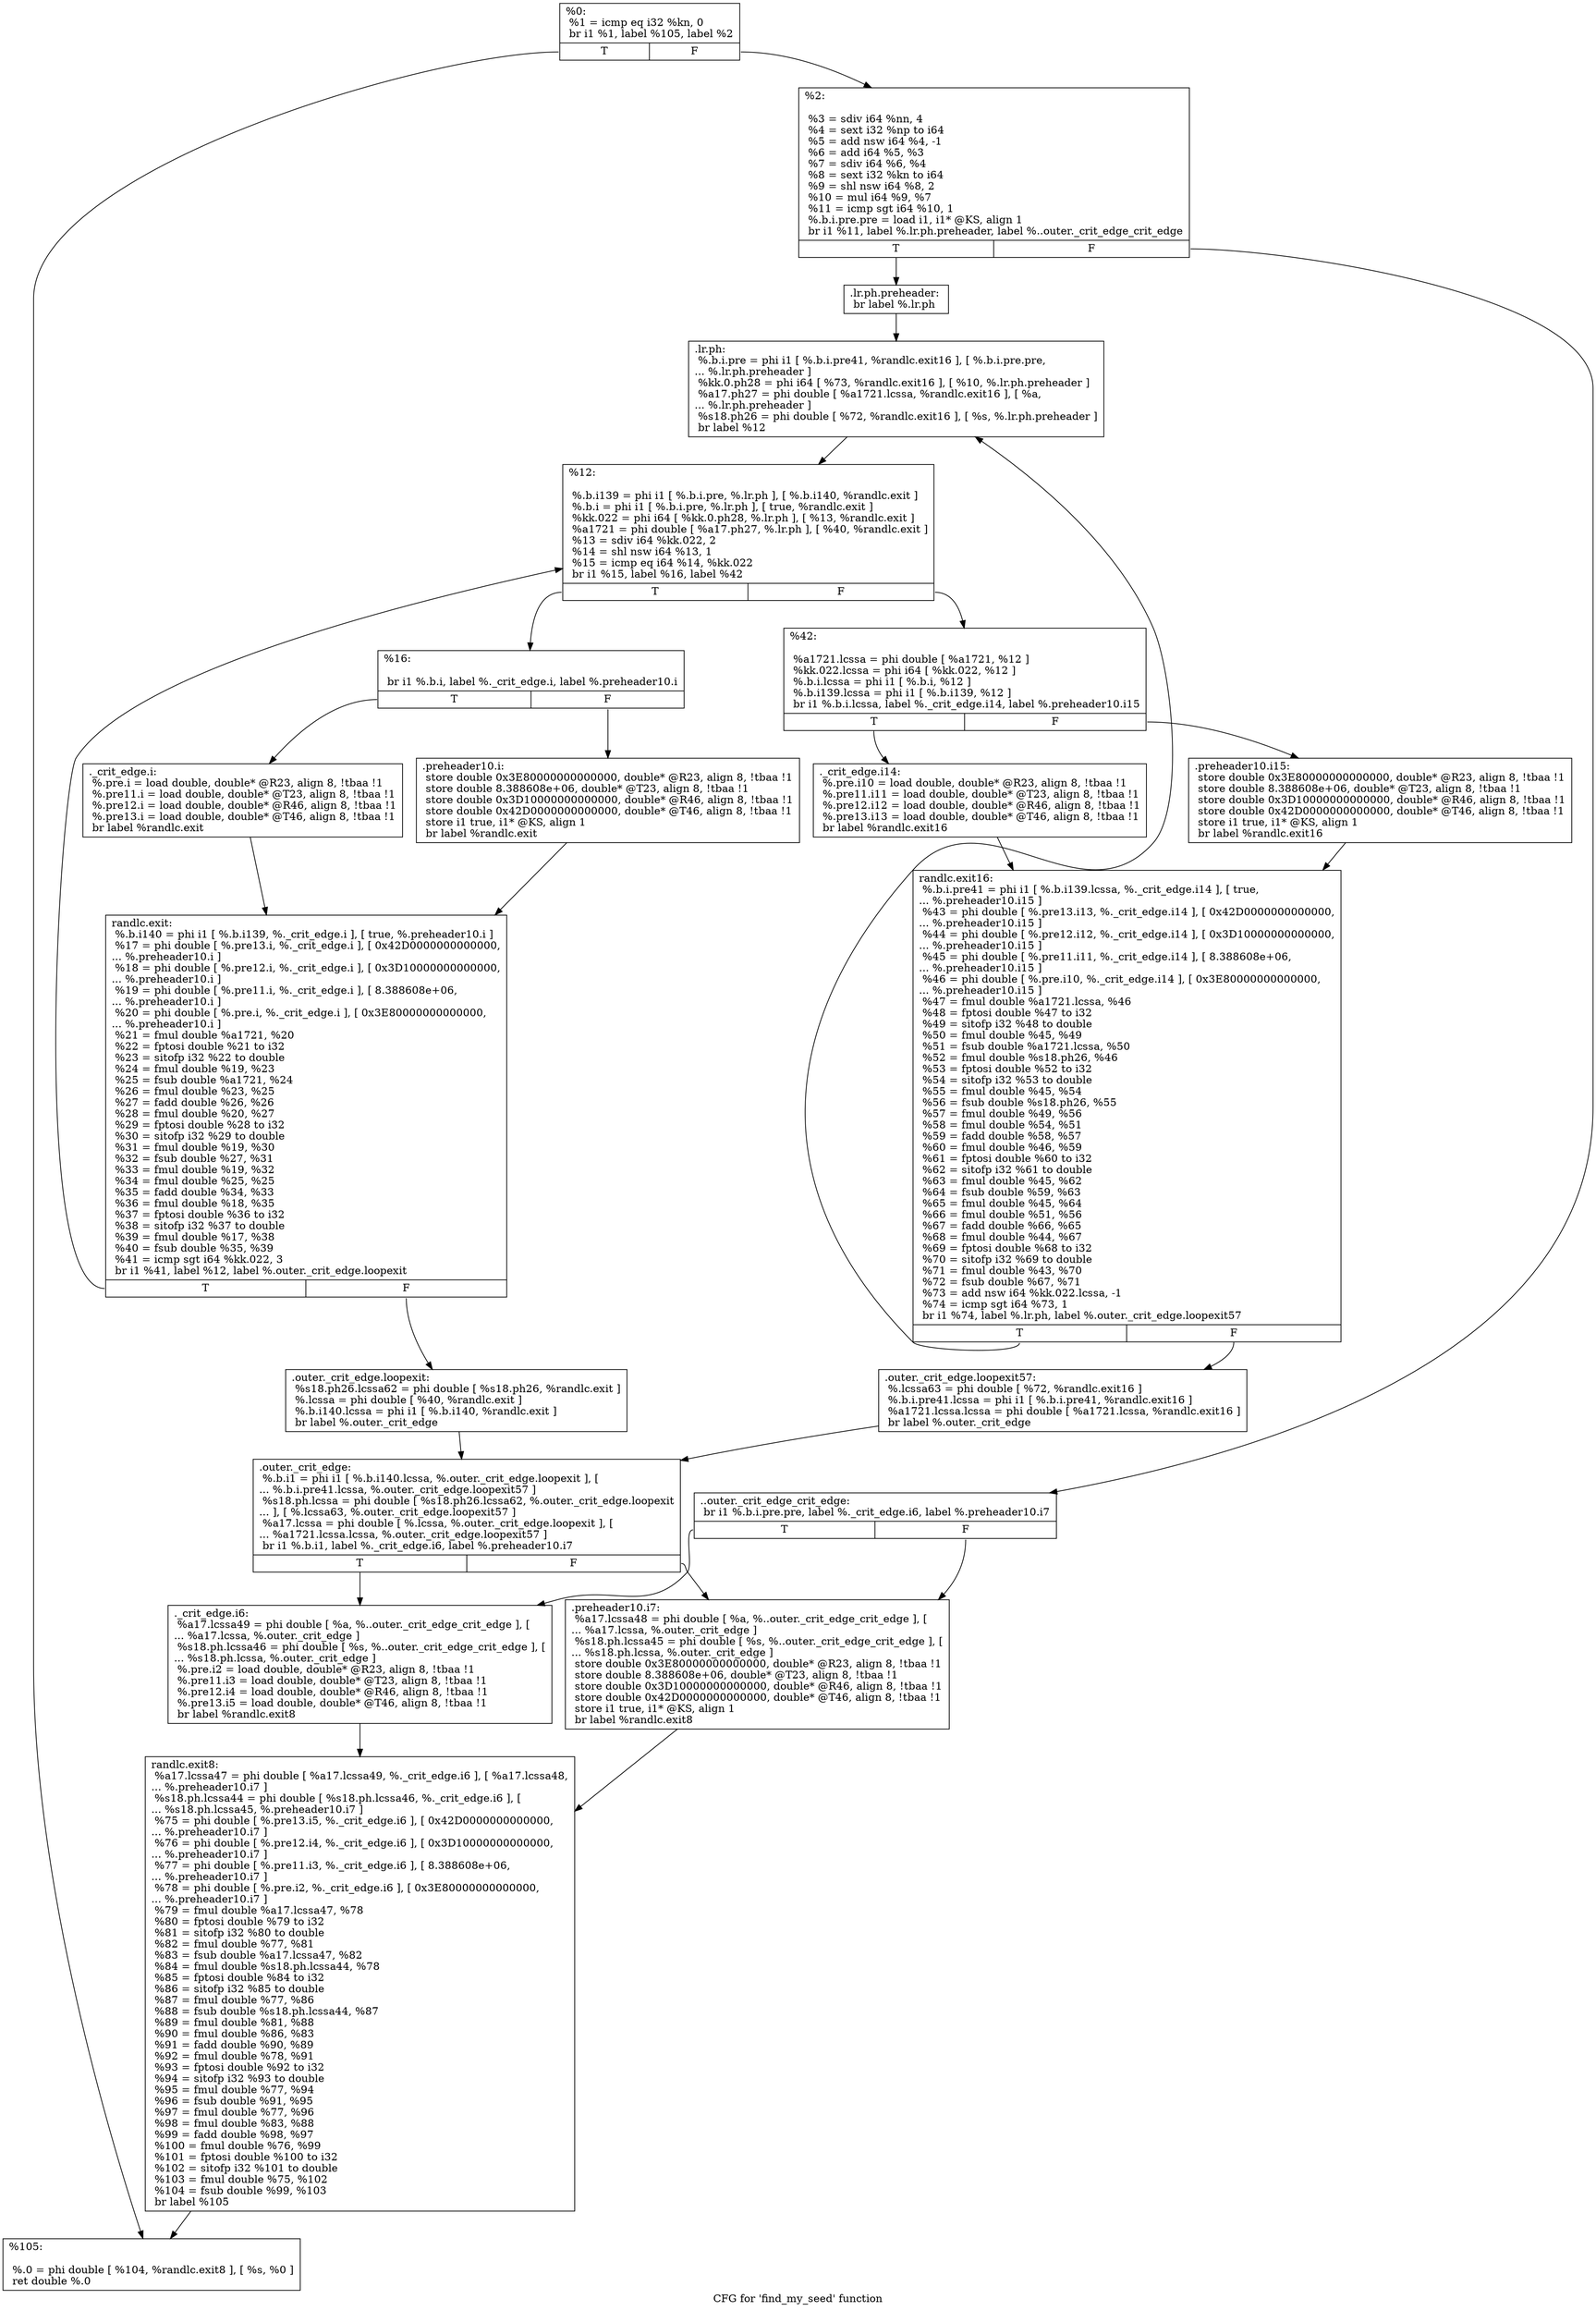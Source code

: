 digraph "CFG for 'find_my_seed' function" {
	label="CFG for 'find_my_seed' function";

	Node0x5f4fe90 [shape=record,label="{%0:\l  %1 = icmp eq i32 %kn, 0\l  br i1 %1, label %105, label %2\l|{<s0>T|<s1>F}}"];
	Node0x5f4fe90:s0 -> Node0x5f504d0;
	Node0x5f4fe90:s1 -> Node0x5f4fee0;
	Node0x5f4fee0 [shape=record,label="{%2:\l\l  %3 = sdiv i64 %nn, 4\l  %4 = sext i32 %np to i64\l  %5 = add nsw i64 %4, -1\l  %6 = add i64 %5, %3\l  %7 = sdiv i64 %6, %4\l  %8 = sext i32 %kn to i64\l  %9 = shl nsw i64 %8, 2\l  %10 = mul i64 %9, %7\l  %11 = icmp sgt i64 %10, 1\l  %.b.i.pre.pre = load i1, i1* @KS, align 1\l  br i1 %11, label %.lr.ph.preheader, label %..outer._crit_edge_crit_edge\l|{<s0>T|<s1>F}}"];
	Node0x5f4fee0:s0 -> Node0x5f4ff30;
	Node0x5f4fee0:s1 -> Node0x5f4ff80;
	Node0x5f4ff30 [shape=record,label="{.lr.ph.preheader:                                 \l  br label %.lr.ph\l}"];
	Node0x5f4ff30 -> Node0x5f4ffd0;
	Node0x5f4ff80 [shape=record,label="{..outer._crit_edge_crit_edge:                     \l  br i1 %.b.i.pre.pre, label %._crit_edge.i6, label %.preheader10.i7\l|{<s0>T|<s1>F}}"];
	Node0x5f4ff80:s0 -> Node0x5f503e0;
	Node0x5f4ff80:s1 -> Node0x5f50430;
	Node0x5f4ffd0 [shape=record,label="{.lr.ph:                                           \l  %.b.i.pre = phi i1 [ %.b.i.pre41, %randlc.exit16 ], [ %.b.i.pre.pre,\l... %.lr.ph.preheader ]\l  %kk.0.ph28 = phi i64 [ %73, %randlc.exit16 ], [ %10, %.lr.ph.preheader ]\l  %a17.ph27 = phi double [ %a1721.lcssa, %randlc.exit16 ], [ %a,\l... %.lr.ph.preheader ]\l  %s18.ph26 = phi double [ %72, %randlc.exit16 ], [ %s, %.lr.ph.preheader ]\l  br label %12\l}"];
	Node0x5f4ffd0 -> Node0x5f50020;
	Node0x5f50020 [shape=record,label="{%12:\l\l  %.b.i139 = phi i1 [ %.b.i.pre, %.lr.ph ], [ %.b.i140, %randlc.exit ]\l  %.b.i = phi i1 [ %.b.i.pre, %.lr.ph ], [ true, %randlc.exit ]\l  %kk.022 = phi i64 [ %kk.0.ph28, %.lr.ph ], [ %13, %randlc.exit ]\l  %a1721 = phi double [ %a17.ph27, %.lr.ph ], [ %40, %randlc.exit ]\l  %13 = sdiv i64 %kk.022, 2\l  %14 = shl nsw i64 %13, 1\l  %15 = icmp eq i64 %14, %kk.022\l  br i1 %15, label %16, label %42\l|{<s0>T|<s1>F}}"];
	Node0x5f50020:s0 -> Node0x5f50070;
	Node0x5f50020:s1 -> Node0x5f501b0;
	Node0x5f50070 [shape=record,label="{%16:\l\l  br i1 %.b.i, label %._crit_edge.i, label %.preheader10.i\l|{<s0>T|<s1>F}}"];
	Node0x5f50070:s0 -> Node0x5f500c0;
	Node0x5f50070:s1 -> Node0x5f50110;
	Node0x5f500c0 [shape=record,label="{._crit_edge.i:                                    \l  %.pre.i = load double, double* @R23, align 8, !tbaa !1\l  %.pre11.i = load double, double* @T23, align 8, !tbaa !1\l  %.pre12.i = load double, double* @R46, align 8, !tbaa !1\l  %.pre13.i = load double, double* @T46, align 8, !tbaa !1\l  br label %randlc.exit\l}"];
	Node0x5f500c0 -> Node0x5f50160;
	Node0x5f50110 [shape=record,label="{.preheader10.i:                                   \l  store double 0x3E80000000000000, double* @R23, align 8, !tbaa !1\l  store double 8.388608e+06, double* @T23, align 8, !tbaa !1\l  store double 0x3D10000000000000, double* @R46, align 8, !tbaa !1\l  store double 0x42D0000000000000, double* @T46, align 8, !tbaa !1\l  store i1 true, i1* @KS, align 1\l  br label %randlc.exit\l}"];
	Node0x5f50110 -> Node0x5f50160;
	Node0x5f50160 [shape=record,label="{randlc.exit:                                      \l  %.b.i140 = phi i1 [ %.b.i139, %._crit_edge.i ], [ true, %.preheader10.i ]\l  %17 = phi double [ %.pre13.i, %._crit_edge.i ], [ 0x42D0000000000000,\l... %.preheader10.i ]\l  %18 = phi double [ %.pre12.i, %._crit_edge.i ], [ 0x3D10000000000000,\l... %.preheader10.i ]\l  %19 = phi double [ %.pre11.i, %._crit_edge.i ], [ 8.388608e+06,\l... %.preheader10.i ]\l  %20 = phi double [ %.pre.i, %._crit_edge.i ], [ 0x3E80000000000000,\l... %.preheader10.i ]\l  %21 = fmul double %a1721, %20\l  %22 = fptosi double %21 to i32\l  %23 = sitofp i32 %22 to double\l  %24 = fmul double %19, %23\l  %25 = fsub double %a1721, %24\l  %26 = fmul double %23, %25\l  %27 = fadd double %26, %26\l  %28 = fmul double %20, %27\l  %29 = fptosi double %28 to i32\l  %30 = sitofp i32 %29 to double\l  %31 = fmul double %19, %30\l  %32 = fsub double %27, %31\l  %33 = fmul double %19, %32\l  %34 = fmul double %25, %25\l  %35 = fadd double %34, %33\l  %36 = fmul double %18, %35\l  %37 = fptosi double %36 to i32\l  %38 = sitofp i32 %37 to double\l  %39 = fmul double %17, %38\l  %40 = fsub double %35, %39\l  %41 = icmp sgt i64 %kk.022, 3\l  br i1 %41, label %12, label %.outer._crit_edge.loopexit\l|{<s0>T|<s1>F}}"];
	Node0x5f50160:s0 -> Node0x5f50020;
	Node0x5f50160:s1 -> Node0x5f502f0;
	Node0x5f501b0 [shape=record,label="{%42:\l\l  %a1721.lcssa = phi double [ %a1721, %12 ]\l  %kk.022.lcssa = phi i64 [ %kk.022, %12 ]\l  %.b.i.lcssa = phi i1 [ %.b.i, %12 ]\l  %.b.i139.lcssa = phi i1 [ %.b.i139, %12 ]\l  br i1 %.b.i.lcssa, label %._crit_edge.i14, label %.preheader10.i15\l|{<s0>T|<s1>F}}"];
	Node0x5f501b0:s0 -> Node0x5f50200;
	Node0x5f501b0:s1 -> Node0x5f50250;
	Node0x5f50200 [shape=record,label="{._crit_edge.i14:                                  \l  %.pre.i10 = load double, double* @R23, align 8, !tbaa !1\l  %.pre11.i11 = load double, double* @T23, align 8, !tbaa !1\l  %.pre12.i12 = load double, double* @R46, align 8, !tbaa !1\l  %.pre13.i13 = load double, double* @T46, align 8, !tbaa !1\l  br label %randlc.exit16\l}"];
	Node0x5f50200 -> Node0x5f502a0;
	Node0x5f50250 [shape=record,label="{.preheader10.i15:                                 \l  store double 0x3E80000000000000, double* @R23, align 8, !tbaa !1\l  store double 8.388608e+06, double* @T23, align 8, !tbaa !1\l  store double 0x3D10000000000000, double* @R46, align 8, !tbaa !1\l  store double 0x42D0000000000000, double* @T46, align 8, !tbaa !1\l  store i1 true, i1* @KS, align 1\l  br label %randlc.exit16\l}"];
	Node0x5f50250 -> Node0x5f502a0;
	Node0x5f502a0 [shape=record,label="{randlc.exit16:                                    \l  %.b.i.pre41 = phi i1 [ %.b.i139.lcssa, %._crit_edge.i14 ], [ true,\l... %.preheader10.i15 ]\l  %43 = phi double [ %.pre13.i13, %._crit_edge.i14 ], [ 0x42D0000000000000,\l... %.preheader10.i15 ]\l  %44 = phi double [ %.pre12.i12, %._crit_edge.i14 ], [ 0x3D10000000000000,\l... %.preheader10.i15 ]\l  %45 = phi double [ %.pre11.i11, %._crit_edge.i14 ], [ 8.388608e+06,\l... %.preheader10.i15 ]\l  %46 = phi double [ %.pre.i10, %._crit_edge.i14 ], [ 0x3E80000000000000,\l... %.preheader10.i15 ]\l  %47 = fmul double %a1721.lcssa, %46\l  %48 = fptosi double %47 to i32\l  %49 = sitofp i32 %48 to double\l  %50 = fmul double %45, %49\l  %51 = fsub double %a1721.lcssa, %50\l  %52 = fmul double %s18.ph26, %46\l  %53 = fptosi double %52 to i32\l  %54 = sitofp i32 %53 to double\l  %55 = fmul double %45, %54\l  %56 = fsub double %s18.ph26, %55\l  %57 = fmul double %49, %56\l  %58 = fmul double %54, %51\l  %59 = fadd double %58, %57\l  %60 = fmul double %46, %59\l  %61 = fptosi double %60 to i32\l  %62 = sitofp i32 %61 to double\l  %63 = fmul double %45, %62\l  %64 = fsub double %59, %63\l  %65 = fmul double %45, %64\l  %66 = fmul double %51, %56\l  %67 = fadd double %66, %65\l  %68 = fmul double %44, %67\l  %69 = fptosi double %68 to i32\l  %70 = sitofp i32 %69 to double\l  %71 = fmul double %43, %70\l  %72 = fsub double %67, %71\l  %73 = add nsw i64 %kk.022.lcssa, -1\l  %74 = icmp sgt i64 %73, 1\l  br i1 %74, label %.lr.ph, label %.outer._crit_edge.loopexit57\l|{<s0>T|<s1>F}}"];
	Node0x5f502a0:s0 -> Node0x5f4ffd0;
	Node0x5f502a0:s1 -> Node0x5f50340;
	Node0x5f502f0 [shape=record,label="{.outer._crit_edge.loopexit:                       \l  %s18.ph26.lcssa62 = phi double [ %s18.ph26, %randlc.exit ]\l  %.lcssa = phi double [ %40, %randlc.exit ]\l  %.b.i140.lcssa = phi i1 [ %.b.i140, %randlc.exit ]\l  br label %.outer._crit_edge\l}"];
	Node0x5f502f0 -> Node0x5f50390;
	Node0x5f50340 [shape=record,label="{.outer._crit_edge.loopexit57:                     \l  %.lcssa63 = phi double [ %72, %randlc.exit16 ]\l  %.b.i.pre41.lcssa = phi i1 [ %.b.i.pre41, %randlc.exit16 ]\l  %a1721.lcssa.lcssa = phi double [ %a1721.lcssa, %randlc.exit16 ]\l  br label %.outer._crit_edge\l}"];
	Node0x5f50340 -> Node0x5f50390;
	Node0x5f50390 [shape=record,label="{.outer._crit_edge:                                \l  %.b.i1 = phi i1 [ %.b.i140.lcssa, %.outer._crit_edge.loopexit ], [\l... %.b.i.pre41.lcssa, %.outer._crit_edge.loopexit57 ]\l  %s18.ph.lcssa = phi double [ %s18.ph26.lcssa62, %.outer._crit_edge.loopexit\l... ], [ %.lcssa63, %.outer._crit_edge.loopexit57 ]\l  %a17.lcssa = phi double [ %.lcssa, %.outer._crit_edge.loopexit ], [\l... %a1721.lcssa.lcssa, %.outer._crit_edge.loopexit57 ]\l  br i1 %.b.i1, label %._crit_edge.i6, label %.preheader10.i7\l|{<s0>T|<s1>F}}"];
	Node0x5f50390:s0 -> Node0x5f503e0;
	Node0x5f50390:s1 -> Node0x5f50430;
	Node0x5f503e0 [shape=record,label="{._crit_edge.i6:                                   \l  %a17.lcssa49 = phi double [ %a, %..outer._crit_edge_crit_edge ], [\l... %a17.lcssa, %.outer._crit_edge ]\l  %s18.ph.lcssa46 = phi double [ %s, %..outer._crit_edge_crit_edge ], [\l... %s18.ph.lcssa, %.outer._crit_edge ]\l  %.pre.i2 = load double, double* @R23, align 8, !tbaa !1\l  %.pre11.i3 = load double, double* @T23, align 8, !tbaa !1\l  %.pre12.i4 = load double, double* @R46, align 8, !tbaa !1\l  %.pre13.i5 = load double, double* @T46, align 8, !tbaa !1\l  br label %randlc.exit8\l}"];
	Node0x5f503e0 -> Node0x5f50480;
	Node0x5f50430 [shape=record,label="{.preheader10.i7:                                  \l  %a17.lcssa48 = phi double [ %a, %..outer._crit_edge_crit_edge ], [\l... %a17.lcssa, %.outer._crit_edge ]\l  %s18.ph.lcssa45 = phi double [ %s, %..outer._crit_edge_crit_edge ], [\l... %s18.ph.lcssa, %.outer._crit_edge ]\l  store double 0x3E80000000000000, double* @R23, align 8, !tbaa !1\l  store double 8.388608e+06, double* @T23, align 8, !tbaa !1\l  store double 0x3D10000000000000, double* @R46, align 8, !tbaa !1\l  store double 0x42D0000000000000, double* @T46, align 8, !tbaa !1\l  store i1 true, i1* @KS, align 1\l  br label %randlc.exit8\l}"];
	Node0x5f50430 -> Node0x5f50480;
	Node0x5f50480 [shape=record,label="{randlc.exit8:                                     \l  %a17.lcssa47 = phi double [ %a17.lcssa49, %._crit_edge.i6 ], [ %a17.lcssa48,\l... %.preheader10.i7 ]\l  %s18.ph.lcssa44 = phi double [ %s18.ph.lcssa46, %._crit_edge.i6 ], [\l... %s18.ph.lcssa45, %.preheader10.i7 ]\l  %75 = phi double [ %.pre13.i5, %._crit_edge.i6 ], [ 0x42D0000000000000,\l... %.preheader10.i7 ]\l  %76 = phi double [ %.pre12.i4, %._crit_edge.i6 ], [ 0x3D10000000000000,\l... %.preheader10.i7 ]\l  %77 = phi double [ %.pre11.i3, %._crit_edge.i6 ], [ 8.388608e+06,\l... %.preheader10.i7 ]\l  %78 = phi double [ %.pre.i2, %._crit_edge.i6 ], [ 0x3E80000000000000,\l... %.preheader10.i7 ]\l  %79 = fmul double %a17.lcssa47, %78\l  %80 = fptosi double %79 to i32\l  %81 = sitofp i32 %80 to double\l  %82 = fmul double %77, %81\l  %83 = fsub double %a17.lcssa47, %82\l  %84 = fmul double %s18.ph.lcssa44, %78\l  %85 = fptosi double %84 to i32\l  %86 = sitofp i32 %85 to double\l  %87 = fmul double %77, %86\l  %88 = fsub double %s18.ph.lcssa44, %87\l  %89 = fmul double %81, %88\l  %90 = fmul double %86, %83\l  %91 = fadd double %90, %89\l  %92 = fmul double %78, %91\l  %93 = fptosi double %92 to i32\l  %94 = sitofp i32 %93 to double\l  %95 = fmul double %77, %94\l  %96 = fsub double %91, %95\l  %97 = fmul double %77, %96\l  %98 = fmul double %83, %88\l  %99 = fadd double %98, %97\l  %100 = fmul double %76, %99\l  %101 = fptosi double %100 to i32\l  %102 = sitofp i32 %101 to double\l  %103 = fmul double %75, %102\l  %104 = fsub double %99, %103\l  br label %105\l}"];
	Node0x5f50480 -> Node0x5f504d0;
	Node0x5f504d0 [shape=record,label="{%105:\l\l  %.0 = phi double [ %104, %randlc.exit8 ], [ %s, %0 ]\l  ret double %.0\l}"];
}
